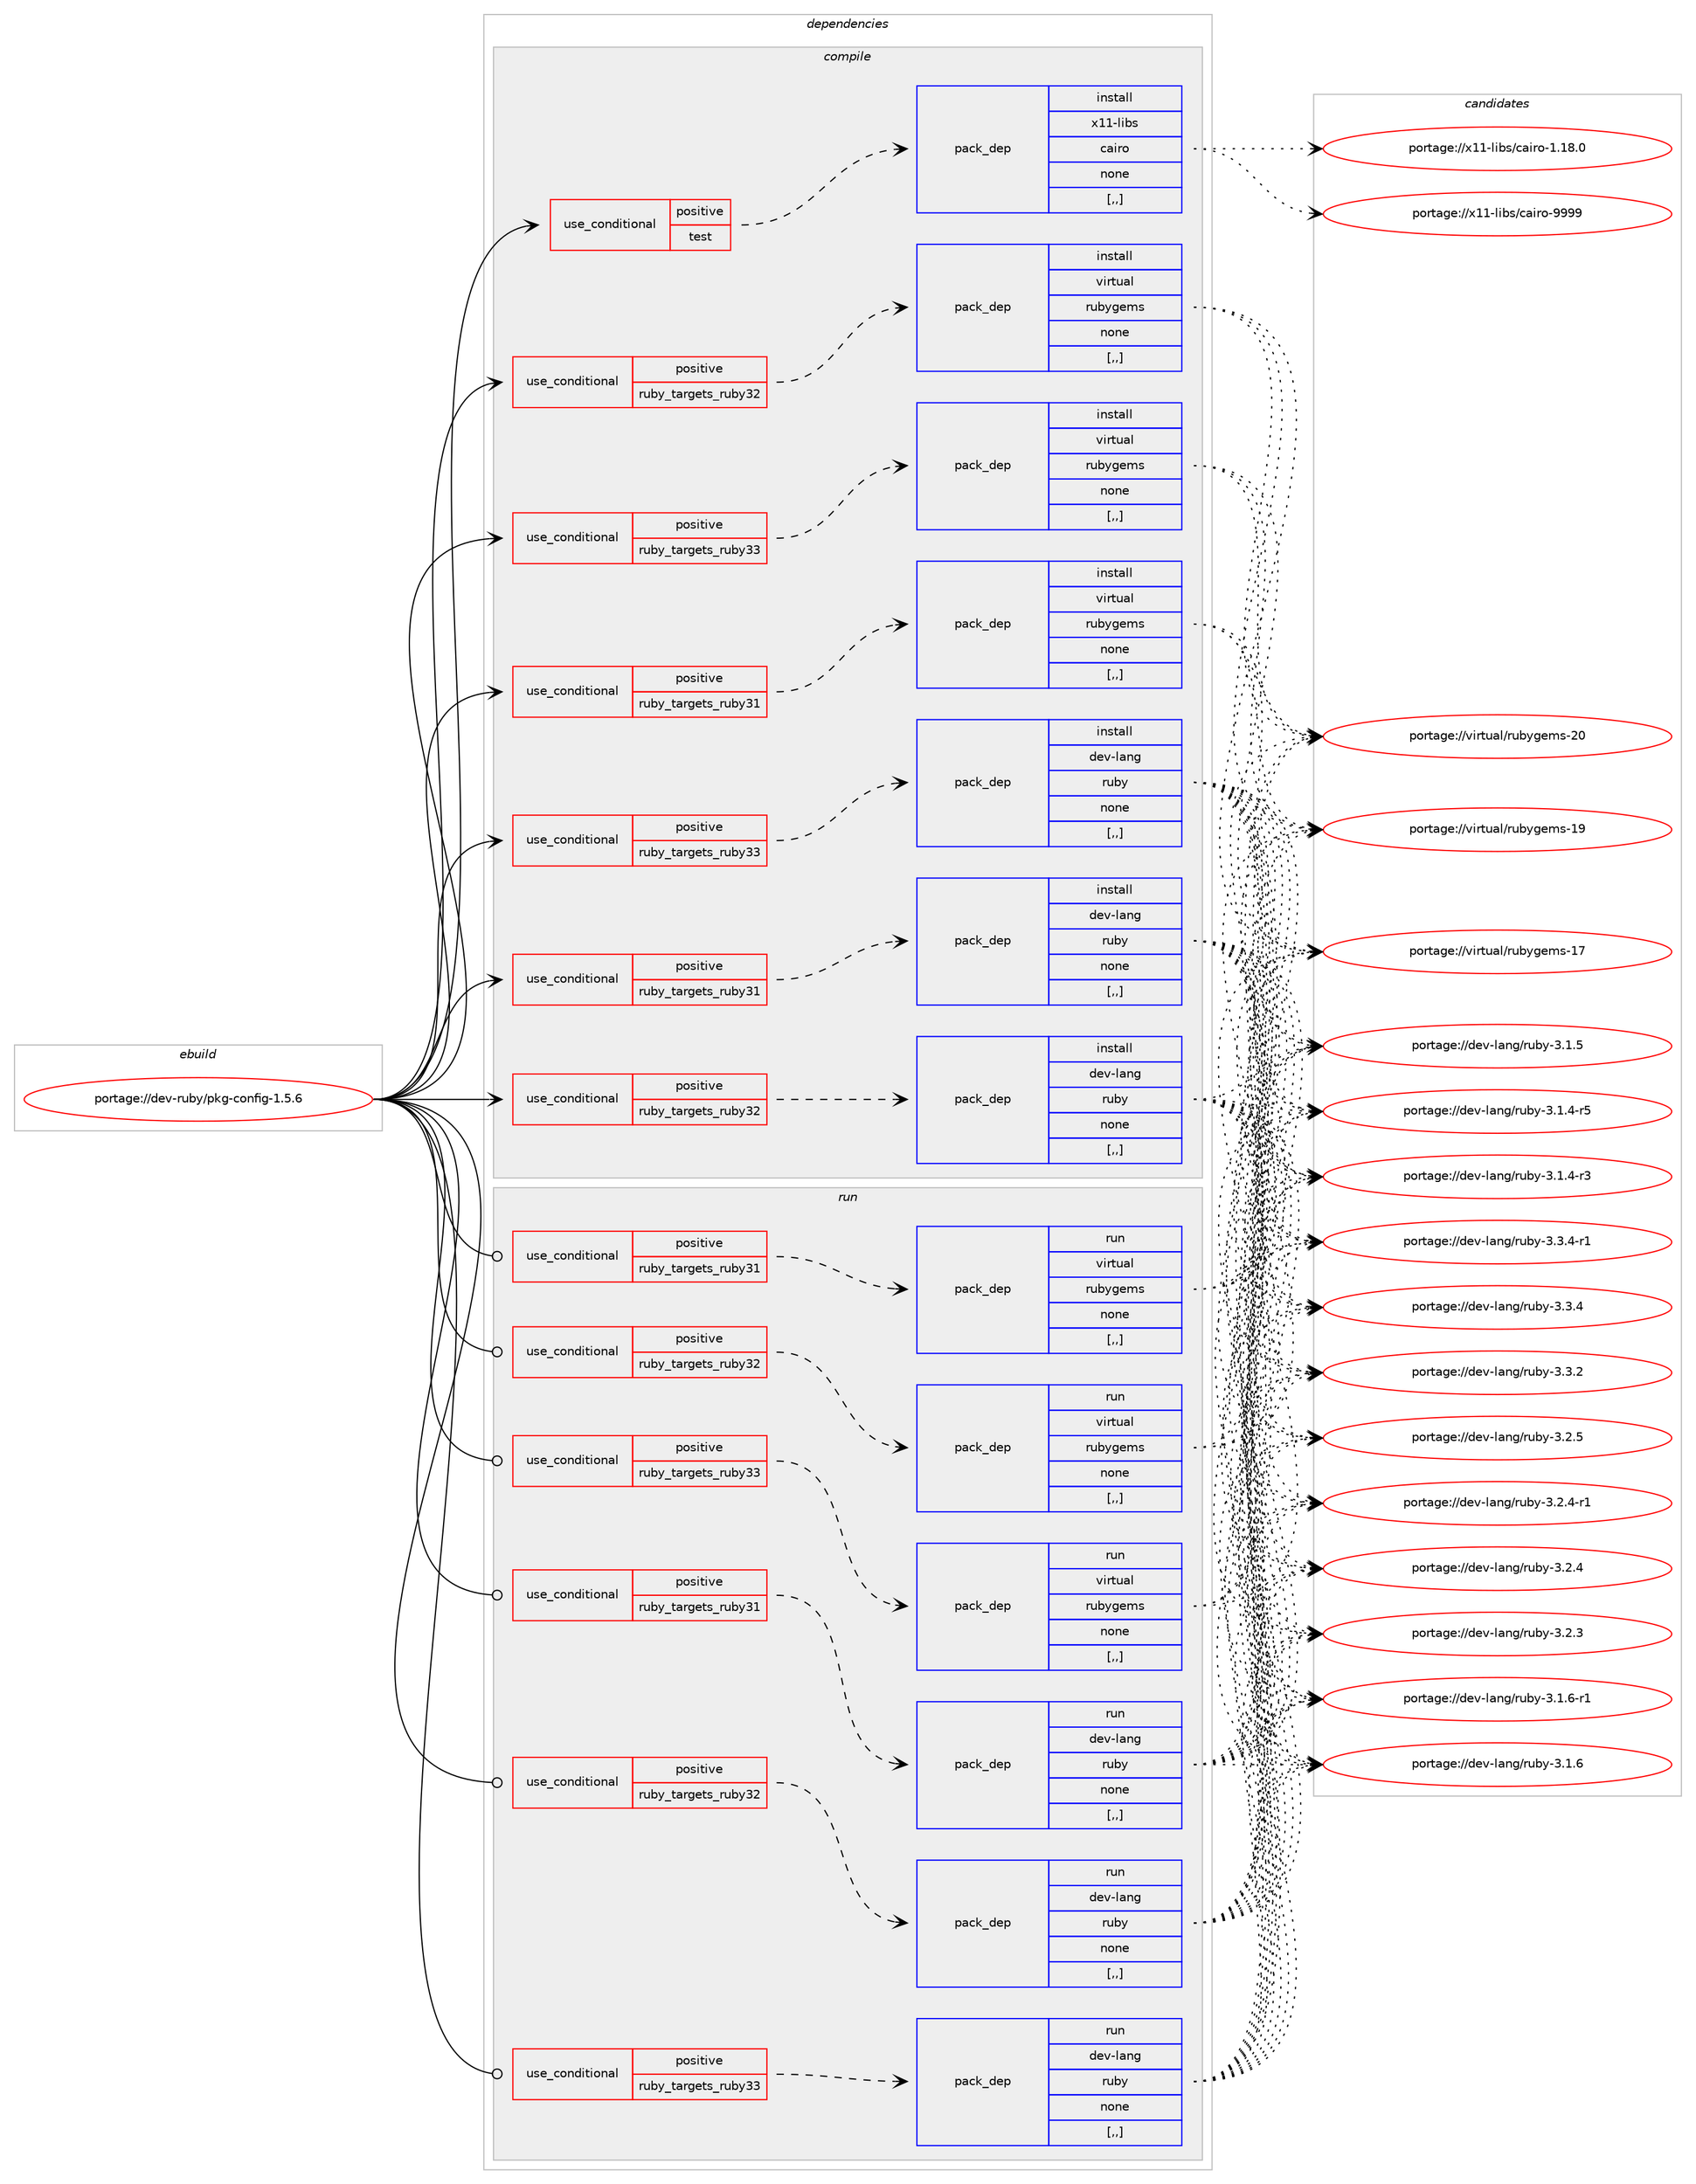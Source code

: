 digraph prolog {

# *************
# Graph options
# *************

newrank=true;
concentrate=true;
compound=true;
graph [rankdir=LR,fontname=Helvetica,fontsize=10,ranksep=1.5];#, ranksep=2.5, nodesep=0.2];
edge  [arrowhead=vee];
node  [fontname=Helvetica,fontsize=10];

# **********
# The ebuild
# **********

subgraph cluster_leftcol {
color=gray;
label=<<i>ebuild</i>>;
id [label="portage://dev-ruby/pkg-config-1.5.6", color=red, width=4, href="../dev-ruby/pkg-config-1.5.6.svg"];
}

# ****************
# The dependencies
# ****************

subgraph cluster_midcol {
color=gray;
label=<<i>dependencies</i>>;
subgraph cluster_compile {
fillcolor="#eeeeee";
style=filled;
label=<<i>compile</i>>;
subgraph cond52573 {
dependency194251 [label=<<TABLE BORDER="0" CELLBORDER="1" CELLSPACING="0" CELLPADDING="4"><TR><TD ROWSPAN="3" CELLPADDING="10">use_conditional</TD></TR><TR><TD>positive</TD></TR><TR><TD>ruby_targets_ruby31</TD></TR></TABLE>>, shape=none, color=red];
subgraph pack140326 {
dependency194252 [label=<<TABLE BORDER="0" CELLBORDER="1" CELLSPACING="0" CELLPADDING="4" WIDTH="220"><TR><TD ROWSPAN="6" CELLPADDING="30">pack_dep</TD></TR><TR><TD WIDTH="110">install</TD></TR><TR><TD>dev-lang</TD></TR><TR><TD>ruby</TD></TR><TR><TD>none</TD></TR><TR><TD>[,,]</TD></TR></TABLE>>, shape=none, color=blue];
}
dependency194251:e -> dependency194252:w [weight=20,style="dashed",arrowhead="vee"];
}
id:e -> dependency194251:w [weight=20,style="solid",arrowhead="vee"];
subgraph cond52574 {
dependency194253 [label=<<TABLE BORDER="0" CELLBORDER="1" CELLSPACING="0" CELLPADDING="4"><TR><TD ROWSPAN="3" CELLPADDING="10">use_conditional</TD></TR><TR><TD>positive</TD></TR><TR><TD>ruby_targets_ruby31</TD></TR></TABLE>>, shape=none, color=red];
subgraph pack140327 {
dependency194254 [label=<<TABLE BORDER="0" CELLBORDER="1" CELLSPACING="0" CELLPADDING="4" WIDTH="220"><TR><TD ROWSPAN="6" CELLPADDING="30">pack_dep</TD></TR><TR><TD WIDTH="110">install</TD></TR><TR><TD>virtual</TD></TR><TR><TD>rubygems</TD></TR><TR><TD>none</TD></TR><TR><TD>[,,]</TD></TR></TABLE>>, shape=none, color=blue];
}
dependency194253:e -> dependency194254:w [weight=20,style="dashed",arrowhead="vee"];
}
id:e -> dependency194253:w [weight=20,style="solid",arrowhead="vee"];
subgraph cond52575 {
dependency194255 [label=<<TABLE BORDER="0" CELLBORDER="1" CELLSPACING="0" CELLPADDING="4"><TR><TD ROWSPAN="3" CELLPADDING="10">use_conditional</TD></TR><TR><TD>positive</TD></TR><TR><TD>ruby_targets_ruby32</TD></TR></TABLE>>, shape=none, color=red];
subgraph pack140328 {
dependency194256 [label=<<TABLE BORDER="0" CELLBORDER="1" CELLSPACING="0" CELLPADDING="4" WIDTH="220"><TR><TD ROWSPAN="6" CELLPADDING="30">pack_dep</TD></TR><TR><TD WIDTH="110">install</TD></TR><TR><TD>dev-lang</TD></TR><TR><TD>ruby</TD></TR><TR><TD>none</TD></TR><TR><TD>[,,]</TD></TR></TABLE>>, shape=none, color=blue];
}
dependency194255:e -> dependency194256:w [weight=20,style="dashed",arrowhead="vee"];
}
id:e -> dependency194255:w [weight=20,style="solid",arrowhead="vee"];
subgraph cond52576 {
dependency194257 [label=<<TABLE BORDER="0" CELLBORDER="1" CELLSPACING="0" CELLPADDING="4"><TR><TD ROWSPAN="3" CELLPADDING="10">use_conditional</TD></TR><TR><TD>positive</TD></TR><TR><TD>ruby_targets_ruby32</TD></TR></TABLE>>, shape=none, color=red];
subgraph pack140329 {
dependency194258 [label=<<TABLE BORDER="0" CELLBORDER="1" CELLSPACING="0" CELLPADDING="4" WIDTH="220"><TR><TD ROWSPAN="6" CELLPADDING="30">pack_dep</TD></TR><TR><TD WIDTH="110">install</TD></TR><TR><TD>virtual</TD></TR><TR><TD>rubygems</TD></TR><TR><TD>none</TD></TR><TR><TD>[,,]</TD></TR></TABLE>>, shape=none, color=blue];
}
dependency194257:e -> dependency194258:w [weight=20,style="dashed",arrowhead="vee"];
}
id:e -> dependency194257:w [weight=20,style="solid",arrowhead="vee"];
subgraph cond52577 {
dependency194259 [label=<<TABLE BORDER="0" CELLBORDER="1" CELLSPACING="0" CELLPADDING="4"><TR><TD ROWSPAN="3" CELLPADDING="10">use_conditional</TD></TR><TR><TD>positive</TD></TR><TR><TD>ruby_targets_ruby33</TD></TR></TABLE>>, shape=none, color=red];
subgraph pack140330 {
dependency194260 [label=<<TABLE BORDER="0" CELLBORDER="1" CELLSPACING="0" CELLPADDING="4" WIDTH="220"><TR><TD ROWSPAN="6" CELLPADDING="30">pack_dep</TD></TR><TR><TD WIDTH="110">install</TD></TR><TR><TD>dev-lang</TD></TR><TR><TD>ruby</TD></TR><TR><TD>none</TD></TR><TR><TD>[,,]</TD></TR></TABLE>>, shape=none, color=blue];
}
dependency194259:e -> dependency194260:w [weight=20,style="dashed",arrowhead="vee"];
}
id:e -> dependency194259:w [weight=20,style="solid",arrowhead="vee"];
subgraph cond52578 {
dependency194261 [label=<<TABLE BORDER="0" CELLBORDER="1" CELLSPACING="0" CELLPADDING="4"><TR><TD ROWSPAN="3" CELLPADDING="10">use_conditional</TD></TR><TR><TD>positive</TD></TR><TR><TD>ruby_targets_ruby33</TD></TR></TABLE>>, shape=none, color=red];
subgraph pack140331 {
dependency194262 [label=<<TABLE BORDER="0" CELLBORDER="1" CELLSPACING="0" CELLPADDING="4" WIDTH="220"><TR><TD ROWSPAN="6" CELLPADDING="30">pack_dep</TD></TR><TR><TD WIDTH="110">install</TD></TR><TR><TD>virtual</TD></TR><TR><TD>rubygems</TD></TR><TR><TD>none</TD></TR><TR><TD>[,,]</TD></TR></TABLE>>, shape=none, color=blue];
}
dependency194261:e -> dependency194262:w [weight=20,style="dashed",arrowhead="vee"];
}
id:e -> dependency194261:w [weight=20,style="solid",arrowhead="vee"];
subgraph cond52579 {
dependency194263 [label=<<TABLE BORDER="0" CELLBORDER="1" CELLSPACING="0" CELLPADDING="4"><TR><TD ROWSPAN="3" CELLPADDING="10">use_conditional</TD></TR><TR><TD>positive</TD></TR><TR><TD>test</TD></TR></TABLE>>, shape=none, color=red];
subgraph pack140332 {
dependency194264 [label=<<TABLE BORDER="0" CELLBORDER="1" CELLSPACING="0" CELLPADDING="4" WIDTH="220"><TR><TD ROWSPAN="6" CELLPADDING="30">pack_dep</TD></TR><TR><TD WIDTH="110">install</TD></TR><TR><TD>x11-libs</TD></TR><TR><TD>cairo</TD></TR><TR><TD>none</TD></TR><TR><TD>[,,]</TD></TR></TABLE>>, shape=none, color=blue];
}
dependency194263:e -> dependency194264:w [weight=20,style="dashed",arrowhead="vee"];
}
id:e -> dependency194263:w [weight=20,style="solid",arrowhead="vee"];
}
subgraph cluster_compileandrun {
fillcolor="#eeeeee";
style=filled;
label=<<i>compile and run</i>>;
}
subgraph cluster_run {
fillcolor="#eeeeee";
style=filled;
label=<<i>run</i>>;
subgraph cond52580 {
dependency194265 [label=<<TABLE BORDER="0" CELLBORDER="1" CELLSPACING="0" CELLPADDING="4"><TR><TD ROWSPAN="3" CELLPADDING="10">use_conditional</TD></TR><TR><TD>positive</TD></TR><TR><TD>ruby_targets_ruby31</TD></TR></TABLE>>, shape=none, color=red];
subgraph pack140333 {
dependency194266 [label=<<TABLE BORDER="0" CELLBORDER="1" CELLSPACING="0" CELLPADDING="4" WIDTH="220"><TR><TD ROWSPAN="6" CELLPADDING="30">pack_dep</TD></TR><TR><TD WIDTH="110">run</TD></TR><TR><TD>dev-lang</TD></TR><TR><TD>ruby</TD></TR><TR><TD>none</TD></TR><TR><TD>[,,]</TD></TR></TABLE>>, shape=none, color=blue];
}
dependency194265:e -> dependency194266:w [weight=20,style="dashed",arrowhead="vee"];
}
id:e -> dependency194265:w [weight=20,style="solid",arrowhead="odot"];
subgraph cond52581 {
dependency194267 [label=<<TABLE BORDER="0" CELLBORDER="1" CELLSPACING="0" CELLPADDING="4"><TR><TD ROWSPAN="3" CELLPADDING="10">use_conditional</TD></TR><TR><TD>positive</TD></TR><TR><TD>ruby_targets_ruby31</TD></TR></TABLE>>, shape=none, color=red];
subgraph pack140334 {
dependency194268 [label=<<TABLE BORDER="0" CELLBORDER="1" CELLSPACING="0" CELLPADDING="4" WIDTH="220"><TR><TD ROWSPAN="6" CELLPADDING="30">pack_dep</TD></TR><TR><TD WIDTH="110">run</TD></TR><TR><TD>virtual</TD></TR><TR><TD>rubygems</TD></TR><TR><TD>none</TD></TR><TR><TD>[,,]</TD></TR></TABLE>>, shape=none, color=blue];
}
dependency194267:e -> dependency194268:w [weight=20,style="dashed",arrowhead="vee"];
}
id:e -> dependency194267:w [weight=20,style="solid",arrowhead="odot"];
subgraph cond52582 {
dependency194269 [label=<<TABLE BORDER="0" CELLBORDER="1" CELLSPACING="0" CELLPADDING="4"><TR><TD ROWSPAN="3" CELLPADDING="10">use_conditional</TD></TR><TR><TD>positive</TD></TR><TR><TD>ruby_targets_ruby32</TD></TR></TABLE>>, shape=none, color=red];
subgraph pack140335 {
dependency194270 [label=<<TABLE BORDER="0" CELLBORDER="1" CELLSPACING="0" CELLPADDING="4" WIDTH="220"><TR><TD ROWSPAN="6" CELLPADDING="30">pack_dep</TD></TR><TR><TD WIDTH="110">run</TD></TR><TR><TD>dev-lang</TD></TR><TR><TD>ruby</TD></TR><TR><TD>none</TD></TR><TR><TD>[,,]</TD></TR></TABLE>>, shape=none, color=blue];
}
dependency194269:e -> dependency194270:w [weight=20,style="dashed",arrowhead="vee"];
}
id:e -> dependency194269:w [weight=20,style="solid",arrowhead="odot"];
subgraph cond52583 {
dependency194271 [label=<<TABLE BORDER="0" CELLBORDER="1" CELLSPACING="0" CELLPADDING="4"><TR><TD ROWSPAN="3" CELLPADDING="10">use_conditional</TD></TR><TR><TD>positive</TD></TR><TR><TD>ruby_targets_ruby32</TD></TR></TABLE>>, shape=none, color=red];
subgraph pack140336 {
dependency194272 [label=<<TABLE BORDER="0" CELLBORDER="1" CELLSPACING="0" CELLPADDING="4" WIDTH="220"><TR><TD ROWSPAN="6" CELLPADDING="30">pack_dep</TD></TR><TR><TD WIDTH="110">run</TD></TR><TR><TD>virtual</TD></TR><TR><TD>rubygems</TD></TR><TR><TD>none</TD></TR><TR><TD>[,,]</TD></TR></TABLE>>, shape=none, color=blue];
}
dependency194271:e -> dependency194272:w [weight=20,style="dashed",arrowhead="vee"];
}
id:e -> dependency194271:w [weight=20,style="solid",arrowhead="odot"];
subgraph cond52584 {
dependency194273 [label=<<TABLE BORDER="0" CELLBORDER="1" CELLSPACING="0" CELLPADDING="4"><TR><TD ROWSPAN="3" CELLPADDING="10">use_conditional</TD></TR><TR><TD>positive</TD></TR><TR><TD>ruby_targets_ruby33</TD></TR></TABLE>>, shape=none, color=red];
subgraph pack140337 {
dependency194274 [label=<<TABLE BORDER="0" CELLBORDER="1" CELLSPACING="0" CELLPADDING="4" WIDTH="220"><TR><TD ROWSPAN="6" CELLPADDING="30">pack_dep</TD></TR><TR><TD WIDTH="110">run</TD></TR><TR><TD>dev-lang</TD></TR><TR><TD>ruby</TD></TR><TR><TD>none</TD></TR><TR><TD>[,,]</TD></TR></TABLE>>, shape=none, color=blue];
}
dependency194273:e -> dependency194274:w [weight=20,style="dashed",arrowhead="vee"];
}
id:e -> dependency194273:w [weight=20,style="solid",arrowhead="odot"];
subgraph cond52585 {
dependency194275 [label=<<TABLE BORDER="0" CELLBORDER="1" CELLSPACING="0" CELLPADDING="4"><TR><TD ROWSPAN="3" CELLPADDING="10">use_conditional</TD></TR><TR><TD>positive</TD></TR><TR><TD>ruby_targets_ruby33</TD></TR></TABLE>>, shape=none, color=red];
subgraph pack140338 {
dependency194276 [label=<<TABLE BORDER="0" CELLBORDER="1" CELLSPACING="0" CELLPADDING="4" WIDTH="220"><TR><TD ROWSPAN="6" CELLPADDING="30">pack_dep</TD></TR><TR><TD WIDTH="110">run</TD></TR><TR><TD>virtual</TD></TR><TR><TD>rubygems</TD></TR><TR><TD>none</TD></TR><TR><TD>[,,]</TD></TR></TABLE>>, shape=none, color=blue];
}
dependency194275:e -> dependency194276:w [weight=20,style="dashed",arrowhead="vee"];
}
id:e -> dependency194275:w [weight=20,style="solid",arrowhead="odot"];
}
}

# **************
# The candidates
# **************

subgraph cluster_choices {
rank=same;
color=gray;
label=<<i>candidates</i>>;

subgraph choice140326 {
color=black;
nodesep=1;
choice100101118451089711010347114117981214551465146524511449 [label="portage://dev-lang/ruby-3.3.4-r1", color=red, width=4,href="../dev-lang/ruby-3.3.4-r1.svg"];
choice10010111845108971101034711411798121455146514652 [label="portage://dev-lang/ruby-3.3.4", color=red, width=4,href="../dev-lang/ruby-3.3.4.svg"];
choice10010111845108971101034711411798121455146514650 [label="portage://dev-lang/ruby-3.3.2", color=red, width=4,href="../dev-lang/ruby-3.3.2.svg"];
choice10010111845108971101034711411798121455146504653 [label="portage://dev-lang/ruby-3.2.5", color=red, width=4,href="../dev-lang/ruby-3.2.5.svg"];
choice100101118451089711010347114117981214551465046524511449 [label="portage://dev-lang/ruby-3.2.4-r1", color=red, width=4,href="../dev-lang/ruby-3.2.4-r1.svg"];
choice10010111845108971101034711411798121455146504652 [label="portage://dev-lang/ruby-3.2.4", color=red, width=4,href="../dev-lang/ruby-3.2.4.svg"];
choice10010111845108971101034711411798121455146504651 [label="portage://dev-lang/ruby-3.2.3", color=red, width=4,href="../dev-lang/ruby-3.2.3.svg"];
choice100101118451089711010347114117981214551464946544511449 [label="portage://dev-lang/ruby-3.1.6-r1", color=red, width=4,href="../dev-lang/ruby-3.1.6-r1.svg"];
choice10010111845108971101034711411798121455146494654 [label="portage://dev-lang/ruby-3.1.6", color=red, width=4,href="../dev-lang/ruby-3.1.6.svg"];
choice10010111845108971101034711411798121455146494653 [label="portage://dev-lang/ruby-3.1.5", color=red, width=4,href="../dev-lang/ruby-3.1.5.svg"];
choice100101118451089711010347114117981214551464946524511453 [label="portage://dev-lang/ruby-3.1.4-r5", color=red, width=4,href="../dev-lang/ruby-3.1.4-r5.svg"];
choice100101118451089711010347114117981214551464946524511451 [label="portage://dev-lang/ruby-3.1.4-r3", color=red, width=4,href="../dev-lang/ruby-3.1.4-r3.svg"];
dependency194252:e -> choice100101118451089711010347114117981214551465146524511449:w [style=dotted,weight="100"];
dependency194252:e -> choice10010111845108971101034711411798121455146514652:w [style=dotted,weight="100"];
dependency194252:e -> choice10010111845108971101034711411798121455146514650:w [style=dotted,weight="100"];
dependency194252:e -> choice10010111845108971101034711411798121455146504653:w [style=dotted,weight="100"];
dependency194252:e -> choice100101118451089711010347114117981214551465046524511449:w [style=dotted,weight="100"];
dependency194252:e -> choice10010111845108971101034711411798121455146504652:w [style=dotted,weight="100"];
dependency194252:e -> choice10010111845108971101034711411798121455146504651:w [style=dotted,weight="100"];
dependency194252:e -> choice100101118451089711010347114117981214551464946544511449:w [style=dotted,weight="100"];
dependency194252:e -> choice10010111845108971101034711411798121455146494654:w [style=dotted,weight="100"];
dependency194252:e -> choice10010111845108971101034711411798121455146494653:w [style=dotted,weight="100"];
dependency194252:e -> choice100101118451089711010347114117981214551464946524511453:w [style=dotted,weight="100"];
dependency194252:e -> choice100101118451089711010347114117981214551464946524511451:w [style=dotted,weight="100"];
}
subgraph choice140327 {
color=black;
nodesep=1;
choice118105114116117971084711411798121103101109115455048 [label="portage://virtual/rubygems-20", color=red, width=4,href="../virtual/rubygems-20.svg"];
choice118105114116117971084711411798121103101109115454957 [label="portage://virtual/rubygems-19", color=red, width=4,href="../virtual/rubygems-19.svg"];
choice118105114116117971084711411798121103101109115454955 [label="portage://virtual/rubygems-17", color=red, width=4,href="../virtual/rubygems-17.svg"];
dependency194254:e -> choice118105114116117971084711411798121103101109115455048:w [style=dotted,weight="100"];
dependency194254:e -> choice118105114116117971084711411798121103101109115454957:w [style=dotted,weight="100"];
dependency194254:e -> choice118105114116117971084711411798121103101109115454955:w [style=dotted,weight="100"];
}
subgraph choice140328 {
color=black;
nodesep=1;
choice100101118451089711010347114117981214551465146524511449 [label="portage://dev-lang/ruby-3.3.4-r1", color=red, width=4,href="../dev-lang/ruby-3.3.4-r1.svg"];
choice10010111845108971101034711411798121455146514652 [label="portage://dev-lang/ruby-3.3.4", color=red, width=4,href="../dev-lang/ruby-3.3.4.svg"];
choice10010111845108971101034711411798121455146514650 [label="portage://dev-lang/ruby-3.3.2", color=red, width=4,href="../dev-lang/ruby-3.3.2.svg"];
choice10010111845108971101034711411798121455146504653 [label="portage://dev-lang/ruby-3.2.5", color=red, width=4,href="../dev-lang/ruby-3.2.5.svg"];
choice100101118451089711010347114117981214551465046524511449 [label="portage://dev-lang/ruby-3.2.4-r1", color=red, width=4,href="../dev-lang/ruby-3.2.4-r1.svg"];
choice10010111845108971101034711411798121455146504652 [label="portage://dev-lang/ruby-3.2.4", color=red, width=4,href="../dev-lang/ruby-3.2.4.svg"];
choice10010111845108971101034711411798121455146504651 [label="portage://dev-lang/ruby-3.2.3", color=red, width=4,href="../dev-lang/ruby-3.2.3.svg"];
choice100101118451089711010347114117981214551464946544511449 [label="portage://dev-lang/ruby-3.1.6-r1", color=red, width=4,href="../dev-lang/ruby-3.1.6-r1.svg"];
choice10010111845108971101034711411798121455146494654 [label="portage://dev-lang/ruby-3.1.6", color=red, width=4,href="../dev-lang/ruby-3.1.6.svg"];
choice10010111845108971101034711411798121455146494653 [label="portage://dev-lang/ruby-3.1.5", color=red, width=4,href="../dev-lang/ruby-3.1.5.svg"];
choice100101118451089711010347114117981214551464946524511453 [label="portage://dev-lang/ruby-3.1.4-r5", color=red, width=4,href="../dev-lang/ruby-3.1.4-r5.svg"];
choice100101118451089711010347114117981214551464946524511451 [label="portage://dev-lang/ruby-3.1.4-r3", color=red, width=4,href="../dev-lang/ruby-3.1.4-r3.svg"];
dependency194256:e -> choice100101118451089711010347114117981214551465146524511449:w [style=dotted,weight="100"];
dependency194256:e -> choice10010111845108971101034711411798121455146514652:w [style=dotted,weight="100"];
dependency194256:e -> choice10010111845108971101034711411798121455146514650:w [style=dotted,weight="100"];
dependency194256:e -> choice10010111845108971101034711411798121455146504653:w [style=dotted,weight="100"];
dependency194256:e -> choice100101118451089711010347114117981214551465046524511449:w [style=dotted,weight="100"];
dependency194256:e -> choice10010111845108971101034711411798121455146504652:w [style=dotted,weight="100"];
dependency194256:e -> choice10010111845108971101034711411798121455146504651:w [style=dotted,weight="100"];
dependency194256:e -> choice100101118451089711010347114117981214551464946544511449:w [style=dotted,weight="100"];
dependency194256:e -> choice10010111845108971101034711411798121455146494654:w [style=dotted,weight="100"];
dependency194256:e -> choice10010111845108971101034711411798121455146494653:w [style=dotted,weight="100"];
dependency194256:e -> choice100101118451089711010347114117981214551464946524511453:w [style=dotted,weight="100"];
dependency194256:e -> choice100101118451089711010347114117981214551464946524511451:w [style=dotted,weight="100"];
}
subgraph choice140329 {
color=black;
nodesep=1;
choice118105114116117971084711411798121103101109115455048 [label="portage://virtual/rubygems-20", color=red, width=4,href="../virtual/rubygems-20.svg"];
choice118105114116117971084711411798121103101109115454957 [label="portage://virtual/rubygems-19", color=red, width=4,href="../virtual/rubygems-19.svg"];
choice118105114116117971084711411798121103101109115454955 [label="portage://virtual/rubygems-17", color=red, width=4,href="../virtual/rubygems-17.svg"];
dependency194258:e -> choice118105114116117971084711411798121103101109115455048:w [style=dotted,weight="100"];
dependency194258:e -> choice118105114116117971084711411798121103101109115454957:w [style=dotted,weight="100"];
dependency194258:e -> choice118105114116117971084711411798121103101109115454955:w [style=dotted,weight="100"];
}
subgraph choice140330 {
color=black;
nodesep=1;
choice100101118451089711010347114117981214551465146524511449 [label="portage://dev-lang/ruby-3.3.4-r1", color=red, width=4,href="../dev-lang/ruby-3.3.4-r1.svg"];
choice10010111845108971101034711411798121455146514652 [label="portage://dev-lang/ruby-3.3.4", color=red, width=4,href="../dev-lang/ruby-3.3.4.svg"];
choice10010111845108971101034711411798121455146514650 [label="portage://dev-lang/ruby-3.3.2", color=red, width=4,href="../dev-lang/ruby-3.3.2.svg"];
choice10010111845108971101034711411798121455146504653 [label="portage://dev-lang/ruby-3.2.5", color=red, width=4,href="../dev-lang/ruby-3.2.5.svg"];
choice100101118451089711010347114117981214551465046524511449 [label="portage://dev-lang/ruby-3.2.4-r1", color=red, width=4,href="../dev-lang/ruby-3.2.4-r1.svg"];
choice10010111845108971101034711411798121455146504652 [label="portage://dev-lang/ruby-3.2.4", color=red, width=4,href="../dev-lang/ruby-3.2.4.svg"];
choice10010111845108971101034711411798121455146504651 [label="portage://dev-lang/ruby-3.2.3", color=red, width=4,href="../dev-lang/ruby-3.2.3.svg"];
choice100101118451089711010347114117981214551464946544511449 [label="portage://dev-lang/ruby-3.1.6-r1", color=red, width=4,href="../dev-lang/ruby-3.1.6-r1.svg"];
choice10010111845108971101034711411798121455146494654 [label="portage://dev-lang/ruby-3.1.6", color=red, width=4,href="../dev-lang/ruby-3.1.6.svg"];
choice10010111845108971101034711411798121455146494653 [label="portage://dev-lang/ruby-3.1.5", color=red, width=4,href="../dev-lang/ruby-3.1.5.svg"];
choice100101118451089711010347114117981214551464946524511453 [label="portage://dev-lang/ruby-3.1.4-r5", color=red, width=4,href="../dev-lang/ruby-3.1.4-r5.svg"];
choice100101118451089711010347114117981214551464946524511451 [label="portage://dev-lang/ruby-3.1.4-r3", color=red, width=4,href="../dev-lang/ruby-3.1.4-r3.svg"];
dependency194260:e -> choice100101118451089711010347114117981214551465146524511449:w [style=dotted,weight="100"];
dependency194260:e -> choice10010111845108971101034711411798121455146514652:w [style=dotted,weight="100"];
dependency194260:e -> choice10010111845108971101034711411798121455146514650:w [style=dotted,weight="100"];
dependency194260:e -> choice10010111845108971101034711411798121455146504653:w [style=dotted,weight="100"];
dependency194260:e -> choice100101118451089711010347114117981214551465046524511449:w [style=dotted,weight="100"];
dependency194260:e -> choice10010111845108971101034711411798121455146504652:w [style=dotted,weight="100"];
dependency194260:e -> choice10010111845108971101034711411798121455146504651:w [style=dotted,weight="100"];
dependency194260:e -> choice100101118451089711010347114117981214551464946544511449:w [style=dotted,weight="100"];
dependency194260:e -> choice10010111845108971101034711411798121455146494654:w [style=dotted,weight="100"];
dependency194260:e -> choice10010111845108971101034711411798121455146494653:w [style=dotted,weight="100"];
dependency194260:e -> choice100101118451089711010347114117981214551464946524511453:w [style=dotted,weight="100"];
dependency194260:e -> choice100101118451089711010347114117981214551464946524511451:w [style=dotted,weight="100"];
}
subgraph choice140331 {
color=black;
nodesep=1;
choice118105114116117971084711411798121103101109115455048 [label="portage://virtual/rubygems-20", color=red, width=4,href="../virtual/rubygems-20.svg"];
choice118105114116117971084711411798121103101109115454957 [label="portage://virtual/rubygems-19", color=red, width=4,href="../virtual/rubygems-19.svg"];
choice118105114116117971084711411798121103101109115454955 [label="portage://virtual/rubygems-17", color=red, width=4,href="../virtual/rubygems-17.svg"];
dependency194262:e -> choice118105114116117971084711411798121103101109115455048:w [style=dotted,weight="100"];
dependency194262:e -> choice118105114116117971084711411798121103101109115454957:w [style=dotted,weight="100"];
dependency194262:e -> choice118105114116117971084711411798121103101109115454955:w [style=dotted,weight="100"];
}
subgraph choice140332 {
color=black;
nodesep=1;
choice120494945108105981154799971051141114557575757 [label="portage://x11-libs/cairo-9999", color=red, width=4,href="../x11-libs/cairo-9999.svg"];
choice1204949451081059811547999710511411145494649564648 [label="portage://x11-libs/cairo-1.18.0", color=red, width=4,href="../x11-libs/cairo-1.18.0.svg"];
dependency194264:e -> choice120494945108105981154799971051141114557575757:w [style=dotted,weight="100"];
dependency194264:e -> choice1204949451081059811547999710511411145494649564648:w [style=dotted,weight="100"];
}
subgraph choice140333 {
color=black;
nodesep=1;
choice100101118451089711010347114117981214551465146524511449 [label="portage://dev-lang/ruby-3.3.4-r1", color=red, width=4,href="../dev-lang/ruby-3.3.4-r1.svg"];
choice10010111845108971101034711411798121455146514652 [label="portage://dev-lang/ruby-3.3.4", color=red, width=4,href="../dev-lang/ruby-3.3.4.svg"];
choice10010111845108971101034711411798121455146514650 [label="portage://dev-lang/ruby-3.3.2", color=red, width=4,href="../dev-lang/ruby-3.3.2.svg"];
choice10010111845108971101034711411798121455146504653 [label="portage://dev-lang/ruby-3.2.5", color=red, width=4,href="../dev-lang/ruby-3.2.5.svg"];
choice100101118451089711010347114117981214551465046524511449 [label="portage://dev-lang/ruby-3.2.4-r1", color=red, width=4,href="../dev-lang/ruby-3.2.4-r1.svg"];
choice10010111845108971101034711411798121455146504652 [label="portage://dev-lang/ruby-3.2.4", color=red, width=4,href="../dev-lang/ruby-3.2.4.svg"];
choice10010111845108971101034711411798121455146504651 [label="portage://dev-lang/ruby-3.2.3", color=red, width=4,href="../dev-lang/ruby-3.2.3.svg"];
choice100101118451089711010347114117981214551464946544511449 [label="portage://dev-lang/ruby-3.1.6-r1", color=red, width=4,href="../dev-lang/ruby-3.1.6-r1.svg"];
choice10010111845108971101034711411798121455146494654 [label="portage://dev-lang/ruby-3.1.6", color=red, width=4,href="../dev-lang/ruby-3.1.6.svg"];
choice10010111845108971101034711411798121455146494653 [label="portage://dev-lang/ruby-3.1.5", color=red, width=4,href="../dev-lang/ruby-3.1.5.svg"];
choice100101118451089711010347114117981214551464946524511453 [label="portage://dev-lang/ruby-3.1.4-r5", color=red, width=4,href="../dev-lang/ruby-3.1.4-r5.svg"];
choice100101118451089711010347114117981214551464946524511451 [label="portage://dev-lang/ruby-3.1.4-r3", color=red, width=4,href="../dev-lang/ruby-3.1.4-r3.svg"];
dependency194266:e -> choice100101118451089711010347114117981214551465146524511449:w [style=dotted,weight="100"];
dependency194266:e -> choice10010111845108971101034711411798121455146514652:w [style=dotted,weight="100"];
dependency194266:e -> choice10010111845108971101034711411798121455146514650:w [style=dotted,weight="100"];
dependency194266:e -> choice10010111845108971101034711411798121455146504653:w [style=dotted,weight="100"];
dependency194266:e -> choice100101118451089711010347114117981214551465046524511449:w [style=dotted,weight="100"];
dependency194266:e -> choice10010111845108971101034711411798121455146504652:w [style=dotted,weight="100"];
dependency194266:e -> choice10010111845108971101034711411798121455146504651:w [style=dotted,weight="100"];
dependency194266:e -> choice100101118451089711010347114117981214551464946544511449:w [style=dotted,weight="100"];
dependency194266:e -> choice10010111845108971101034711411798121455146494654:w [style=dotted,weight="100"];
dependency194266:e -> choice10010111845108971101034711411798121455146494653:w [style=dotted,weight="100"];
dependency194266:e -> choice100101118451089711010347114117981214551464946524511453:w [style=dotted,weight="100"];
dependency194266:e -> choice100101118451089711010347114117981214551464946524511451:w [style=dotted,weight="100"];
}
subgraph choice140334 {
color=black;
nodesep=1;
choice118105114116117971084711411798121103101109115455048 [label="portage://virtual/rubygems-20", color=red, width=4,href="../virtual/rubygems-20.svg"];
choice118105114116117971084711411798121103101109115454957 [label="portage://virtual/rubygems-19", color=red, width=4,href="../virtual/rubygems-19.svg"];
choice118105114116117971084711411798121103101109115454955 [label="portage://virtual/rubygems-17", color=red, width=4,href="../virtual/rubygems-17.svg"];
dependency194268:e -> choice118105114116117971084711411798121103101109115455048:w [style=dotted,weight="100"];
dependency194268:e -> choice118105114116117971084711411798121103101109115454957:w [style=dotted,weight="100"];
dependency194268:e -> choice118105114116117971084711411798121103101109115454955:w [style=dotted,weight="100"];
}
subgraph choice140335 {
color=black;
nodesep=1;
choice100101118451089711010347114117981214551465146524511449 [label="portage://dev-lang/ruby-3.3.4-r1", color=red, width=4,href="../dev-lang/ruby-3.3.4-r1.svg"];
choice10010111845108971101034711411798121455146514652 [label="portage://dev-lang/ruby-3.3.4", color=red, width=4,href="../dev-lang/ruby-3.3.4.svg"];
choice10010111845108971101034711411798121455146514650 [label="portage://dev-lang/ruby-3.3.2", color=red, width=4,href="../dev-lang/ruby-3.3.2.svg"];
choice10010111845108971101034711411798121455146504653 [label="portage://dev-lang/ruby-3.2.5", color=red, width=4,href="../dev-lang/ruby-3.2.5.svg"];
choice100101118451089711010347114117981214551465046524511449 [label="portage://dev-lang/ruby-3.2.4-r1", color=red, width=4,href="../dev-lang/ruby-3.2.4-r1.svg"];
choice10010111845108971101034711411798121455146504652 [label="portage://dev-lang/ruby-3.2.4", color=red, width=4,href="../dev-lang/ruby-3.2.4.svg"];
choice10010111845108971101034711411798121455146504651 [label="portage://dev-lang/ruby-3.2.3", color=red, width=4,href="../dev-lang/ruby-3.2.3.svg"];
choice100101118451089711010347114117981214551464946544511449 [label="portage://dev-lang/ruby-3.1.6-r1", color=red, width=4,href="../dev-lang/ruby-3.1.6-r1.svg"];
choice10010111845108971101034711411798121455146494654 [label="portage://dev-lang/ruby-3.1.6", color=red, width=4,href="../dev-lang/ruby-3.1.6.svg"];
choice10010111845108971101034711411798121455146494653 [label="portage://dev-lang/ruby-3.1.5", color=red, width=4,href="../dev-lang/ruby-3.1.5.svg"];
choice100101118451089711010347114117981214551464946524511453 [label="portage://dev-lang/ruby-3.1.4-r5", color=red, width=4,href="../dev-lang/ruby-3.1.4-r5.svg"];
choice100101118451089711010347114117981214551464946524511451 [label="portage://dev-lang/ruby-3.1.4-r3", color=red, width=4,href="../dev-lang/ruby-3.1.4-r3.svg"];
dependency194270:e -> choice100101118451089711010347114117981214551465146524511449:w [style=dotted,weight="100"];
dependency194270:e -> choice10010111845108971101034711411798121455146514652:w [style=dotted,weight="100"];
dependency194270:e -> choice10010111845108971101034711411798121455146514650:w [style=dotted,weight="100"];
dependency194270:e -> choice10010111845108971101034711411798121455146504653:w [style=dotted,weight="100"];
dependency194270:e -> choice100101118451089711010347114117981214551465046524511449:w [style=dotted,weight="100"];
dependency194270:e -> choice10010111845108971101034711411798121455146504652:w [style=dotted,weight="100"];
dependency194270:e -> choice10010111845108971101034711411798121455146504651:w [style=dotted,weight="100"];
dependency194270:e -> choice100101118451089711010347114117981214551464946544511449:w [style=dotted,weight="100"];
dependency194270:e -> choice10010111845108971101034711411798121455146494654:w [style=dotted,weight="100"];
dependency194270:e -> choice10010111845108971101034711411798121455146494653:w [style=dotted,weight="100"];
dependency194270:e -> choice100101118451089711010347114117981214551464946524511453:w [style=dotted,weight="100"];
dependency194270:e -> choice100101118451089711010347114117981214551464946524511451:w [style=dotted,weight="100"];
}
subgraph choice140336 {
color=black;
nodesep=1;
choice118105114116117971084711411798121103101109115455048 [label="portage://virtual/rubygems-20", color=red, width=4,href="../virtual/rubygems-20.svg"];
choice118105114116117971084711411798121103101109115454957 [label="portage://virtual/rubygems-19", color=red, width=4,href="../virtual/rubygems-19.svg"];
choice118105114116117971084711411798121103101109115454955 [label="portage://virtual/rubygems-17", color=red, width=4,href="../virtual/rubygems-17.svg"];
dependency194272:e -> choice118105114116117971084711411798121103101109115455048:w [style=dotted,weight="100"];
dependency194272:e -> choice118105114116117971084711411798121103101109115454957:w [style=dotted,weight="100"];
dependency194272:e -> choice118105114116117971084711411798121103101109115454955:w [style=dotted,weight="100"];
}
subgraph choice140337 {
color=black;
nodesep=1;
choice100101118451089711010347114117981214551465146524511449 [label="portage://dev-lang/ruby-3.3.4-r1", color=red, width=4,href="../dev-lang/ruby-3.3.4-r1.svg"];
choice10010111845108971101034711411798121455146514652 [label="portage://dev-lang/ruby-3.3.4", color=red, width=4,href="../dev-lang/ruby-3.3.4.svg"];
choice10010111845108971101034711411798121455146514650 [label="portage://dev-lang/ruby-3.3.2", color=red, width=4,href="../dev-lang/ruby-3.3.2.svg"];
choice10010111845108971101034711411798121455146504653 [label="portage://dev-lang/ruby-3.2.5", color=red, width=4,href="../dev-lang/ruby-3.2.5.svg"];
choice100101118451089711010347114117981214551465046524511449 [label="portage://dev-lang/ruby-3.2.4-r1", color=red, width=4,href="../dev-lang/ruby-3.2.4-r1.svg"];
choice10010111845108971101034711411798121455146504652 [label="portage://dev-lang/ruby-3.2.4", color=red, width=4,href="../dev-lang/ruby-3.2.4.svg"];
choice10010111845108971101034711411798121455146504651 [label="portage://dev-lang/ruby-3.2.3", color=red, width=4,href="../dev-lang/ruby-3.2.3.svg"];
choice100101118451089711010347114117981214551464946544511449 [label="portage://dev-lang/ruby-3.1.6-r1", color=red, width=4,href="../dev-lang/ruby-3.1.6-r1.svg"];
choice10010111845108971101034711411798121455146494654 [label="portage://dev-lang/ruby-3.1.6", color=red, width=4,href="../dev-lang/ruby-3.1.6.svg"];
choice10010111845108971101034711411798121455146494653 [label="portage://dev-lang/ruby-3.1.5", color=red, width=4,href="../dev-lang/ruby-3.1.5.svg"];
choice100101118451089711010347114117981214551464946524511453 [label="portage://dev-lang/ruby-3.1.4-r5", color=red, width=4,href="../dev-lang/ruby-3.1.4-r5.svg"];
choice100101118451089711010347114117981214551464946524511451 [label="portage://dev-lang/ruby-3.1.4-r3", color=red, width=4,href="../dev-lang/ruby-3.1.4-r3.svg"];
dependency194274:e -> choice100101118451089711010347114117981214551465146524511449:w [style=dotted,weight="100"];
dependency194274:e -> choice10010111845108971101034711411798121455146514652:w [style=dotted,weight="100"];
dependency194274:e -> choice10010111845108971101034711411798121455146514650:w [style=dotted,weight="100"];
dependency194274:e -> choice10010111845108971101034711411798121455146504653:w [style=dotted,weight="100"];
dependency194274:e -> choice100101118451089711010347114117981214551465046524511449:w [style=dotted,weight="100"];
dependency194274:e -> choice10010111845108971101034711411798121455146504652:w [style=dotted,weight="100"];
dependency194274:e -> choice10010111845108971101034711411798121455146504651:w [style=dotted,weight="100"];
dependency194274:e -> choice100101118451089711010347114117981214551464946544511449:w [style=dotted,weight="100"];
dependency194274:e -> choice10010111845108971101034711411798121455146494654:w [style=dotted,weight="100"];
dependency194274:e -> choice10010111845108971101034711411798121455146494653:w [style=dotted,weight="100"];
dependency194274:e -> choice100101118451089711010347114117981214551464946524511453:w [style=dotted,weight="100"];
dependency194274:e -> choice100101118451089711010347114117981214551464946524511451:w [style=dotted,weight="100"];
}
subgraph choice140338 {
color=black;
nodesep=1;
choice118105114116117971084711411798121103101109115455048 [label="portage://virtual/rubygems-20", color=red, width=4,href="../virtual/rubygems-20.svg"];
choice118105114116117971084711411798121103101109115454957 [label="portage://virtual/rubygems-19", color=red, width=4,href="../virtual/rubygems-19.svg"];
choice118105114116117971084711411798121103101109115454955 [label="portage://virtual/rubygems-17", color=red, width=4,href="../virtual/rubygems-17.svg"];
dependency194276:e -> choice118105114116117971084711411798121103101109115455048:w [style=dotted,weight="100"];
dependency194276:e -> choice118105114116117971084711411798121103101109115454957:w [style=dotted,weight="100"];
dependency194276:e -> choice118105114116117971084711411798121103101109115454955:w [style=dotted,weight="100"];
}
}

}
